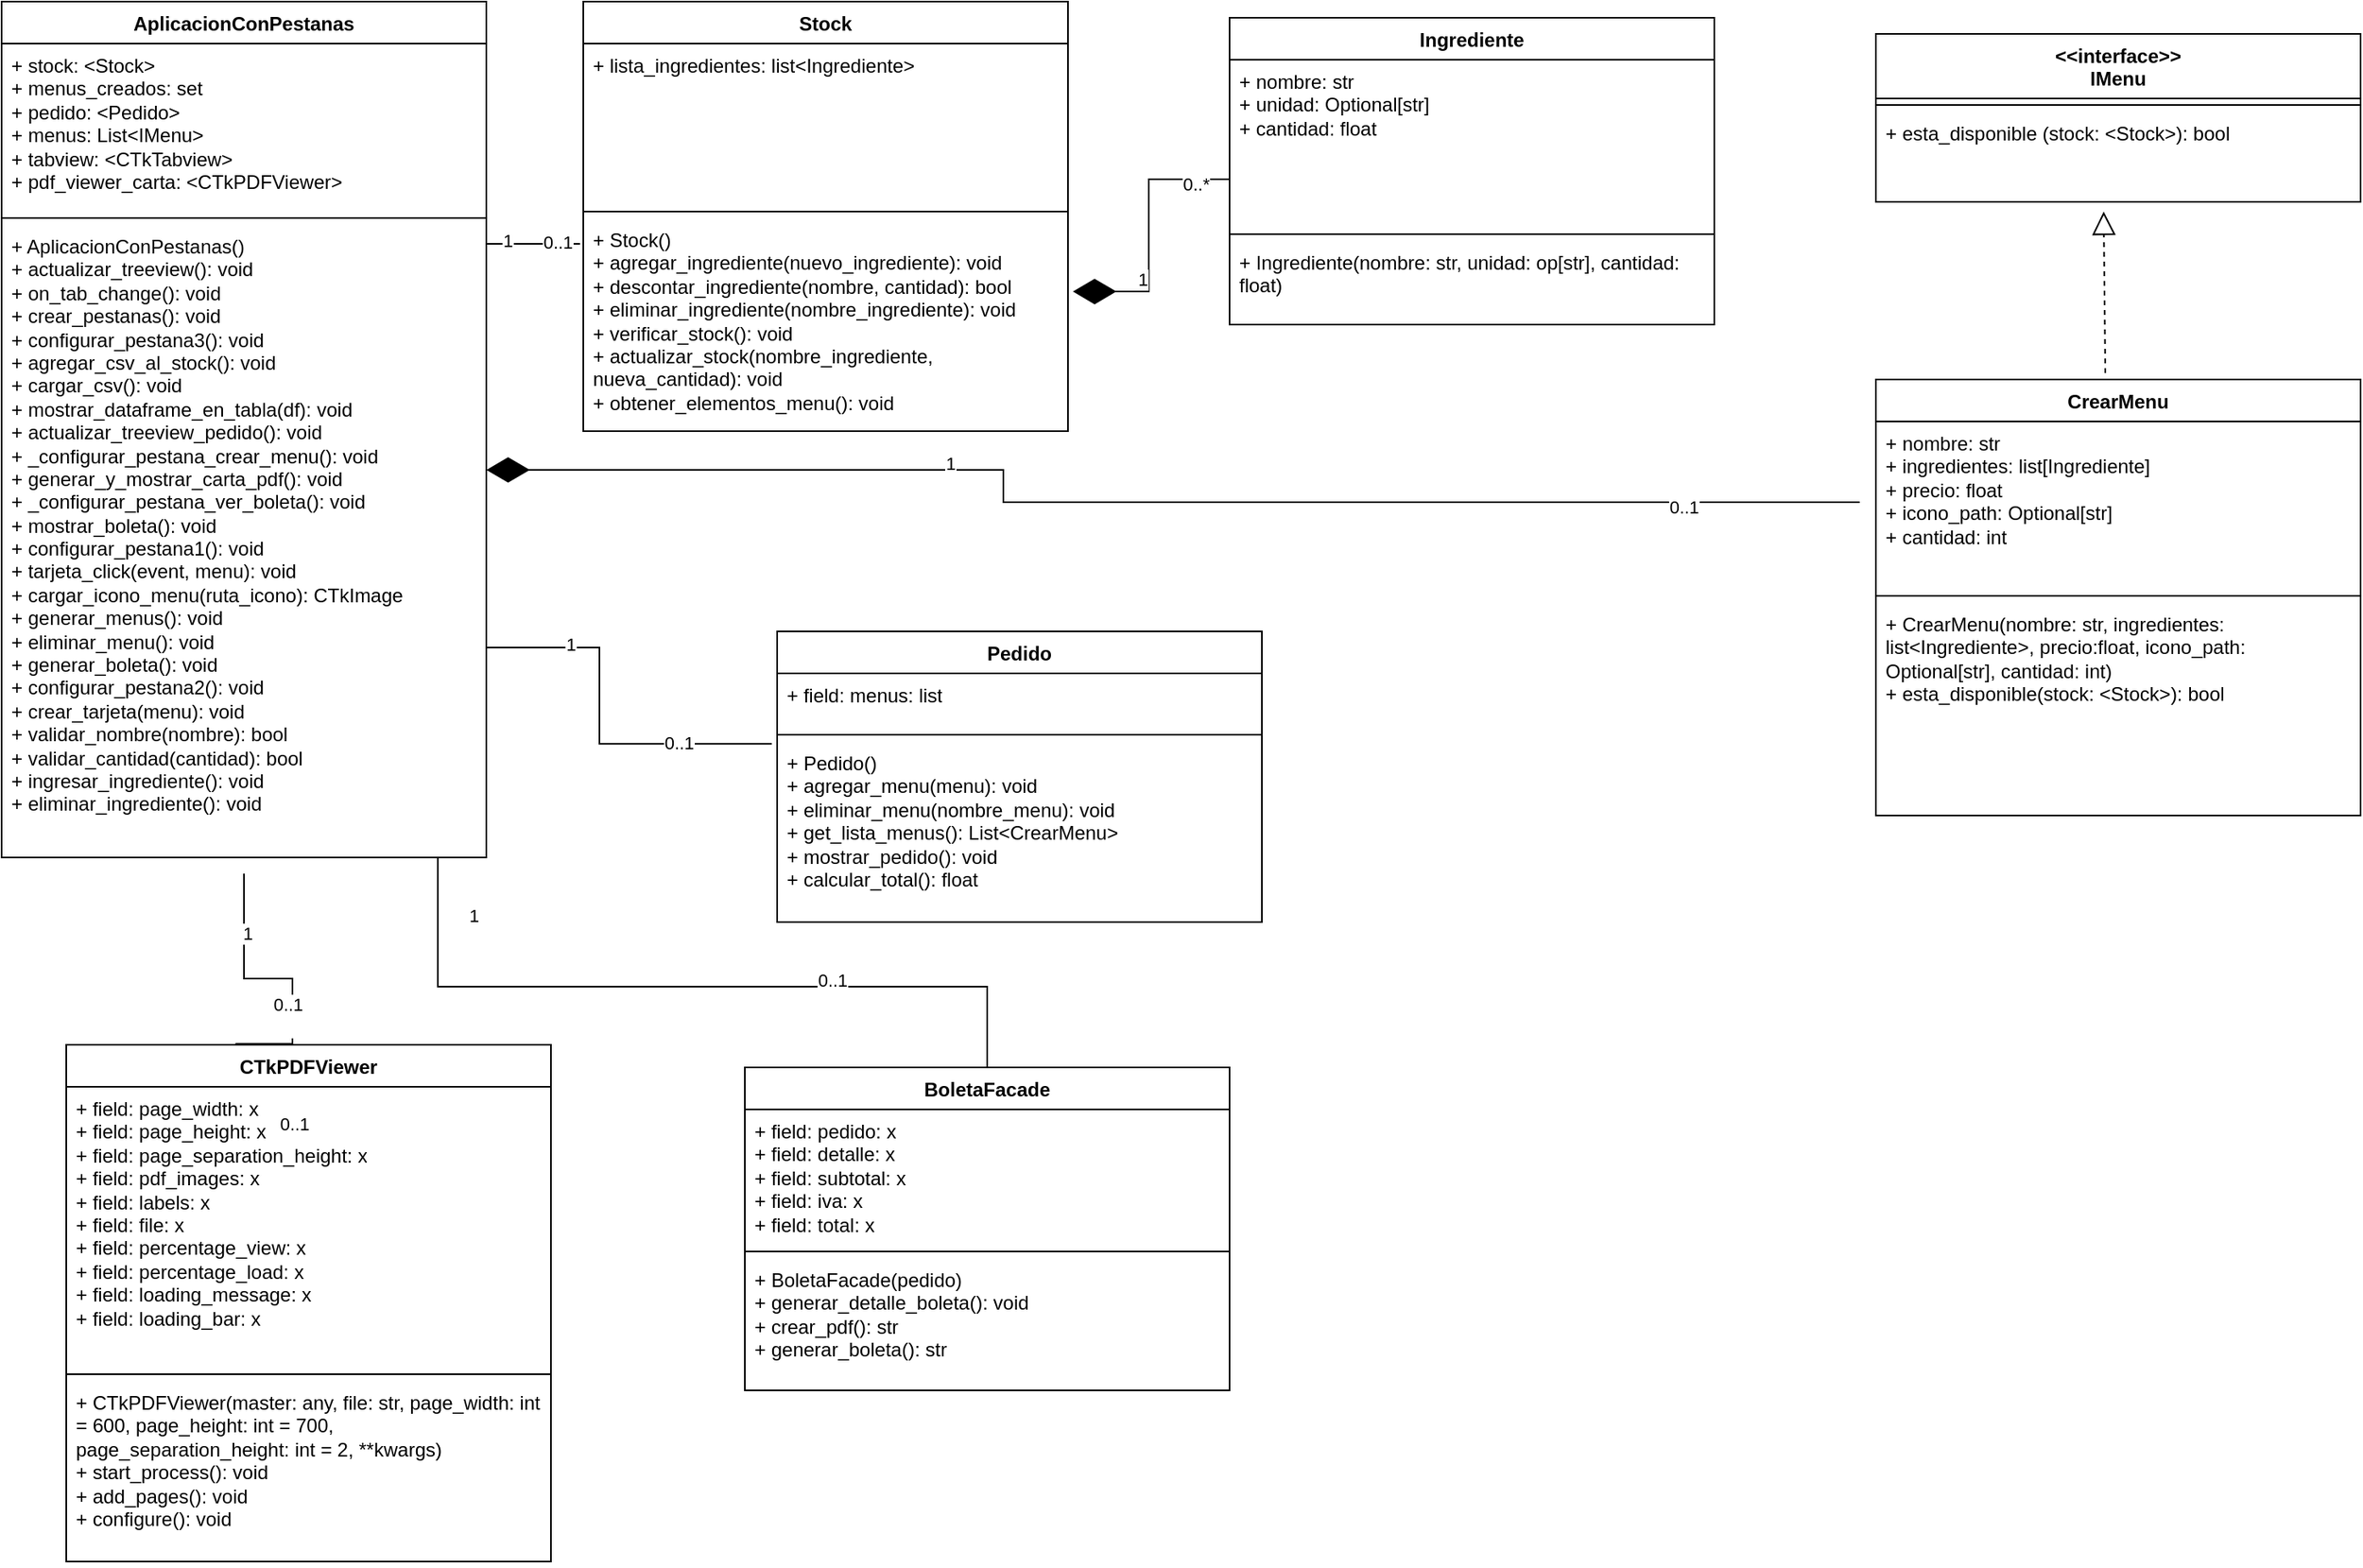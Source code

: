 <mxfile version="28.2.2">
  <diagram name="Página-1" id="JquEsQnaYK0wup04stOa">
    <mxGraphModel dx="1281" dy="561" grid="1" gridSize="10" guides="1" tooltips="1" connect="1" arrows="1" fold="1" page="1" pageScale="1" pageWidth="827" pageHeight="1169" math="0" shadow="0">
      <root>
        <mxCell id="0" />
        <mxCell id="1" parent="0" />
        <mxCell id="YfbqZzE7eKfWQufvyOBC-1" value="AplicacionConPestanas" style="swimlane;fontStyle=1;align=center;verticalAlign=top;childLayout=stackLayout;horizontal=1;startSize=26;horizontalStack=0;resizeParent=1;resizeParentMax=0;resizeLast=0;collapsible=1;marginBottom=0;whiteSpace=wrap;html=1;" parent="1" vertex="1">
          <mxGeometry x="40" y="40" width="300" height="530" as="geometry" />
        </mxCell>
        <mxCell id="YfbqZzE7eKfWQufvyOBC-2" value="+ stock: &amp;lt;Stock&amp;gt;&lt;div&gt;+ menus_creados: set&lt;/div&gt;&lt;div&gt;+ pedido: &amp;lt;Pedido&amp;gt;&lt;/div&gt;&lt;div&gt;+ menus: List&amp;lt;IMenu&amp;gt;&lt;/div&gt;&lt;div&gt;+ tabview: &amp;lt;CTkTabview&amp;gt;&lt;/div&gt;&lt;div&gt;+ pdf_viewer_carta: &amp;lt;CTkPDFViewer&amp;gt;&lt;/div&gt;" style="text;strokeColor=none;fillColor=none;align=left;verticalAlign=top;spacingLeft=4;spacingRight=4;overflow=hidden;rotatable=0;points=[[0,0.5],[1,0.5]];portConstraint=eastwest;whiteSpace=wrap;html=1;" parent="YfbqZzE7eKfWQufvyOBC-1" vertex="1">
          <mxGeometry y="26" width="300" height="104" as="geometry" />
        </mxCell>
        <mxCell id="YfbqZzE7eKfWQufvyOBC-3" value="" style="line;strokeWidth=1;fillColor=none;align=left;verticalAlign=middle;spacingTop=-1;spacingLeft=3;spacingRight=3;rotatable=0;labelPosition=right;points=[];portConstraint=eastwest;strokeColor=inherit;" parent="YfbqZzE7eKfWQufvyOBC-1" vertex="1">
          <mxGeometry y="130" width="300" height="8" as="geometry" />
        </mxCell>
        <mxCell id="YfbqZzE7eKfWQufvyOBC-4" value="&lt;div&gt;+ AplicacionConPestanas()&lt;br&gt;+ actualizar_treeview(): void&lt;/div&gt;&lt;div&gt;+ on_tab_change(): void&lt;/div&gt;&lt;div&gt;+ crear_pestanas(): void&lt;/div&gt;&lt;div&gt;+ configurar_pestana3(): void&lt;/div&gt;&lt;div&gt;+ agregar_csv_al_stock(): void&lt;/div&gt;&lt;div&gt;+ cargar_csv(): void&lt;/div&gt;&lt;div&gt;+ mostrar_dataframe_en_tabla(df): void&lt;/div&gt;&lt;div&gt;+ actualizar_treeview_pedido(): void&lt;/div&gt;&lt;div&gt;+ _configurar_pestana_crear_menu(): void&lt;/div&gt;&lt;div&gt;+ generar_y_mostrar_carta_pdf(): void&lt;/div&gt;&lt;div&gt;+ _configurar_pestana_ver_boleta(): void&lt;/div&gt;&lt;div&gt;+ mostrar_boleta(): void&lt;/div&gt;&lt;div&gt;+ configurar_pestana1(): void&lt;/div&gt;&lt;div&gt;+ tarjeta_click(event, menu): void&lt;/div&gt;&lt;div&gt;+ cargar_icono_menu(ruta_icono): CTkImage&lt;/div&gt;&lt;div&gt;+ generar_menus(): void&lt;/div&gt;&lt;div&gt;+ eliminar_menu(): void&lt;/div&gt;&lt;div&gt;+ generar_boleta(): void&lt;/div&gt;&lt;div&gt;+ configurar_pestana2(): void&lt;/div&gt;&lt;div&gt;+ crear_tarjeta(menu): void&lt;/div&gt;&lt;div&gt;+ validar_nombre(nombre): bool&lt;/div&gt;&lt;div&gt;+ validar_cantidad(cantidad): bool&lt;/div&gt;&lt;div&gt;+ ingresar_ingrediente(): void&lt;/div&gt;&lt;div&gt;+ eliminar_ingrediente(): void&lt;/div&gt;" style="text;strokeColor=none;fillColor=none;align=left;verticalAlign=top;spacingLeft=4;spacingRight=4;overflow=hidden;rotatable=0;points=[[0,0.5],[1,0.5]];portConstraint=eastwest;whiteSpace=wrap;html=1;" parent="YfbqZzE7eKfWQufvyOBC-1" vertex="1">
          <mxGeometry y="138" width="300" height="392" as="geometry" />
        </mxCell>
        <mxCell id="YfbqZzE7eKfWQufvyOBC-37" value="Stock" style="swimlane;fontStyle=1;align=center;verticalAlign=top;childLayout=stackLayout;horizontal=1;startSize=26;horizontalStack=0;resizeParent=1;resizeParentMax=0;resizeLast=0;collapsible=1;marginBottom=0;whiteSpace=wrap;html=1;" parent="1" vertex="1">
          <mxGeometry x="400" y="40" width="300" height="266" as="geometry" />
        </mxCell>
        <mxCell id="YfbqZzE7eKfWQufvyOBC-38" value="+ lista_ingredientes: list&amp;lt;Ingrediente&amp;gt;" style="text;strokeColor=none;fillColor=none;align=left;verticalAlign=top;spacingLeft=4;spacingRight=4;overflow=hidden;rotatable=0;points=[[0,0.5],[1,0.5]];portConstraint=eastwest;whiteSpace=wrap;html=1;" parent="YfbqZzE7eKfWQufvyOBC-37" vertex="1">
          <mxGeometry y="26" width="300" height="100" as="geometry" />
        </mxCell>
        <mxCell id="YfbqZzE7eKfWQufvyOBC-39" value="" style="line;strokeWidth=1;fillColor=none;align=left;verticalAlign=middle;spacingTop=-1;spacingLeft=3;spacingRight=3;rotatable=0;labelPosition=right;points=[];portConstraint=eastwest;strokeColor=inherit;" parent="YfbqZzE7eKfWQufvyOBC-37" vertex="1">
          <mxGeometry y="126" width="300" height="8" as="geometry" />
        </mxCell>
        <mxCell id="e_fzwD4A2OKGm_8dh4BB-22" value="" style="endArrow=none;html=1;rounded=0;" edge="1" parent="YfbqZzE7eKfWQufvyOBC-37">
          <mxGeometry relative="1" as="geometry">
            <mxPoint x="-60" y="150" as="sourcePoint" />
            <mxPoint x="-2" y="150" as="targetPoint" />
          </mxGeometry>
        </mxCell>
        <mxCell id="e_fzwD4A2OKGm_8dh4BB-25" value="1" style="edgeLabel;html=1;align=center;verticalAlign=middle;resizable=0;points=[];" vertex="1" connectable="0" parent="e_fzwD4A2OKGm_8dh4BB-22">
          <mxGeometry x="-0.566" y="2" relative="1" as="geometry">
            <mxPoint as="offset" />
          </mxGeometry>
        </mxCell>
        <mxCell id="e_fzwD4A2OKGm_8dh4BB-27" value="0..1" style="edgeLabel;html=1;align=center;verticalAlign=middle;resizable=0;points=[];" vertex="1" connectable="0" parent="e_fzwD4A2OKGm_8dh4BB-22">
          <mxGeometry x="0.51" y="1" relative="1" as="geometry">
            <mxPoint as="offset" />
          </mxGeometry>
        </mxCell>
        <mxCell id="YfbqZzE7eKfWQufvyOBC-40" value="&lt;div&gt;+ Stock()&lt;br&gt;+ agregar_ingrediente(nuevo_ingrediente): void&lt;/div&gt;&lt;div&gt;+ descontar_ingrediente(nombre, cantidad): bool&lt;/div&gt;&lt;div&gt;+ eliminar_ingrediente(nombre_ingrediente): void&lt;/div&gt;&lt;div&gt;+ verificar_stock(): void&lt;/div&gt;&lt;div&gt;+ actualizar_stock(nombre_ingrediente, nueva_cantidad): void&lt;/div&gt;&lt;div&gt;+ obtener_elementos_menu(): void&lt;/div&gt;" style="text;strokeColor=none;fillColor=none;align=left;verticalAlign=top;spacingLeft=4;spacingRight=4;overflow=hidden;rotatable=0;points=[[0,0.5],[1,0.5]];portConstraint=eastwest;whiteSpace=wrap;html=1;" parent="YfbqZzE7eKfWQufvyOBC-37" vertex="1">
          <mxGeometry y="134" width="300" height="132" as="geometry" />
        </mxCell>
        <mxCell id="YfbqZzE7eKfWQufvyOBC-41" value="Pedido" style="swimlane;fontStyle=1;align=center;verticalAlign=top;childLayout=stackLayout;horizontal=1;startSize=26;horizontalStack=0;resizeParent=1;resizeParentMax=0;resizeLast=0;collapsible=1;marginBottom=0;whiteSpace=wrap;html=1;" parent="1" vertex="1">
          <mxGeometry x="520" y="430" width="300" height="180" as="geometry" />
        </mxCell>
        <mxCell id="YfbqZzE7eKfWQufvyOBC-42" value="+ field: menus: list" style="text;strokeColor=none;fillColor=none;align=left;verticalAlign=top;spacingLeft=4;spacingRight=4;overflow=hidden;rotatable=0;points=[[0,0.5],[1,0.5]];portConstraint=eastwest;whiteSpace=wrap;html=1;" parent="YfbqZzE7eKfWQufvyOBC-41" vertex="1">
          <mxGeometry y="26" width="300" height="34" as="geometry" />
        </mxCell>
        <mxCell id="YfbqZzE7eKfWQufvyOBC-43" value="" style="line;strokeWidth=1;fillColor=none;align=left;verticalAlign=middle;spacingTop=-1;spacingLeft=3;spacingRight=3;rotatable=0;labelPosition=right;points=[];portConstraint=eastwest;strokeColor=inherit;" parent="YfbqZzE7eKfWQufvyOBC-41" vertex="1">
          <mxGeometry y="60" width="300" height="8" as="geometry" />
        </mxCell>
        <mxCell id="YfbqZzE7eKfWQufvyOBC-44" value="&lt;div&gt;+ Pedido()&lt;br&gt;+ agregar_menu(menu): void&lt;/div&gt;&lt;div&gt;+ eliminar_menu(nombre_menu): void&lt;/div&gt;&lt;div&gt;+ get_lista_menus(): List&amp;lt;CrearMenu&amp;gt;&lt;/div&gt;&lt;div&gt;+ mostrar_pedido(): void&lt;/div&gt;&lt;div&gt;+ calcular_total(): float&lt;/div&gt;" style="text;strokeColor=none;fillColor=none;align=left;verticalAlign=top;spacingLeft=4;spacingRight=4;overflow=hidden;rotatable=0;points=[[0,0.5],[1,0.5]];portConstraint=eastwest;whiteSpace=wrap;html=1;" parent="YfbqZzE7eKfWQufvyOBC-41" vertex="1">
          <mxGeometry y="68" width="300" height="112" as="geometry" />
        </mxCell>
        <mxCell id="YfbqZzE7eKfWQufvyOBC-45" value="Ingrediente" style="swimlane;fontStyle=1;align=center;verticalAlign=top;childLayout=stackLayout;horizontal=1;startSize=26;horizontalStack=0;resizeParent=1;resizeParentMax=0;resizeLast=0;collapsible=1;marginBottom=0;whiteSpace=wrap;html=1;" parent="1" vertex="1">
          <mxGeometry x="800" y="50" width="300" height="190" as="geometry" />
        </mxCell>
        <mxCell id="YfbqZzE7eKfWQufvyOBC-46" value="+ nombre: str&lt;div&gt;+ unidad: Optional[str]&lt;/div&gt;&lt;div&gt;+ cantidad: float&lt;/div&gt;" style="text;strokeColor=none;fillColor=none;align=left;verticalAlign=top;spacingLeft=4;spacingRight=4;overflow=hidden;rotatable=0;points=[[0,0.5],[1,0.5]];portConstraint=eastwest;whiteSpace=wrap;html=1;" parent="YfbqZzE7eKfWQufvyOBC-45" vertex="1">
          <mxGeometry y="26" width="300" height="104" as="geometry" />
        </mxCell>
        <mxCell id="YfbqZzE7eKfWQufvyOBC-47" value="" style="line;strokeWidth=1;fillColor=none;align=left;verticalAlign=middle;spacingTop=-1;spacingLeft=3;spacingRight=3;rotatable=0;labelPosition=right;points=[];portConstraint=eastwest;strokeColor=inherit;" parent="YfbqZzE7eKfWQufvyOBC-45" vertex="1">
          <mxGeometry y="130" width="300" height="8" as="geometry" />
        </mxCell>
        <mxCell id="YfbqZzE7eKfWQufvyOBC-48" value="&lt;div&gt;&lt;span style=&quot;background-color: transparent; color: light-dark(rgb(0, 0, 0), rgb(255, 255, 255));&quot;&gt;+ Ingrediente(nombre: str, unidad: op[str], cantidad: float)&lt;/span&gt;&lt;/div&gt;" style="text;strokeColor=none;fillColor=none;align=left;verticalAlign=top;spacingLeft=4;spacingRight=4;overflow=hidden;rotatable=0;points=[[0,0.5],[1,0.5]];portConstraint=eastwest;whiteSpace=wrap;html=1;" parent="YfbqZzE7eKfWQufvyOBC-45" vertex="1">
          <mxGeometry y="138" width="300" height="52" as="geometry" />
        </mxCell>
        <mxCell id="YfbqZzE7eKfWQufvyOBC-49" value="&lt;div&gt;&amp;lt;&amp;lt;interface&amp;gt;&amp;gt;&lt;/div&gt;IMenu" style="swimlane;fontStyle=1;align=center;verticalAlign=top;childLayout=stackLayout;horizontal=1;startSize=40;horizontalStack=0;resizeParent=1;resizeParentMax=0;resizeLast=0;collapsible=1;marginBottom=0;whiteSpace=wrap;html=1;" parent="1" vertex="1">
          <mxGeometry x="1200" y="60" width="300" height="104" as="geometry" />
        </mxCell>
        <mxCell id="YfbqZzE7eKfWQufvyOBC-51" value="" style="line;strokeWidth=1;fillColor=none;align=left;verticalAlign=middle;spacingTop=-1;spacingLeft=3;spacingRight=3;rotatable=0;labelPosition=right;points=[];portConstraint=eastwest;strokeColor=inherit;" parent="YfbqZzE7eKfWQufvyOBC-49" vertex="1">
          <mxGeometry y="40" width="300" height="8" as="geometry" />
        </mxCell>
        <mxCell id="YfbqZzE7eKfWQufvyOBC-50" value="+ esta_disponible (stock: &amp;lt;Stock&amp;gt;): bool" style="text;strokeColor=none;fillColor=none;align=left;verticalAlign=top;spacingLeft=4;spacingRight=4;overflow=hidden;rotatable=0;points=[[0,0.5],[1,0.5]];portConstraint=eastwest;whiteSpace=wrap;html=1;" parent="YfbqZzE7eKfWQufvyOBC-49" vertex="1">
          <mxGeometry y="48" width="300" height="56" as="geometry" />
        </mxCell>
        <mxCell id="YfbqZzE7eKfWQufvyOBC-53" value="CrearMenu" style="swimlane;fontStyle=1;align=center;verticalAlign=top;childLayout=stackLayout;horizontal=1;startSize=26;horizontalStack=0;resizeParent=1;resizeParentMax=0;resizeLast=0;collapsible=1;marginBottom=0;whiteSpace=wrap;html=1;" parent="1" vertex="1">
          <mxGeometry x="1200" y="274" width="300" height="270" as="geometry" />
        </mxCell>
        <mxCell id="YfbqZzE7eKfWQufvyOBC-54" value="+ nombre: str&lt;div&gt;+ ingredientes: list[Ingrediente]&lt;/div&gt;&lt;div&gt;+ precio: float&lt;/div&gt;&lt;div&gt;+ icono_path: Optional[str]&lt;/div&gt;&lt;div&gt;+ cantidad: int&lt;/div&gt;" style="text;strokeColor=none;fillColor=none;align=left;verticalAlign=top;spacingLeft=4;spacingRight=4;overflow=hidden;rotatable=0;points=[[0,0.5],[1,0.5]];portConstraint=eastwest;whiteSpace=wrap;html=1;" parent="YfbqZzE7eKfWQufvyOBC-53" vertex="1">
          <mxGeometry y="26" width="300" height="104" as="geometry" />
        </mxCell>
        <mxCell id="YfbqZzE7eKfWQufvyOBC-55" value="" style="line;strokeWidth=1;fillColor=none;align=left;verticalAlign=middle;spacingTop=-1;spacingLeft=3;spacingRight=3;rotatable=0;labelPosition=right;points=[];portConstraint=eastwest;strokeColor=inherit;" parent="YfbqZzE7eKfWQufvyOBC-53" vertex="1">
          <mxGeometry y="130" width="300" height="8" as="geometry" />
        </mxCell>
        <mxCell id="YfbqZzE7eKfWQufvyOBC-56" value="&lt;div&gt;+ CrearMenu(nombre: str, ingredientes: list&amp;lt;Ingrediente&amp;gt;, precio:float, icono_path: Optional[str], cantidad: int)&lt;/div&gt;&lt;div&gt;+&amp;nbsp;&lt;span style=&quot;background-color: transparent; color: light-dark(rgb(0, 0, 0), rgb(255, 255, 255));&quot;&gt;esta_disponible(stock: &amp;lt;Stock&amp;gt;): bool&lt;/span&gt;&lt;/div&gt;" style="text;strokeColor=none;fillColor=none;align=left;verticalAlign=top;spacingLeft=4;spacingRight=4;overflow=hidden;rotatable=0;points=[[0,0.5],[1,0.5]];portConstraint=eastwest;whiteSpace=wrap;html=1;" parent="YfbqZzE7eKfWQufvyOBC-53" vertex="1">
          <mxGeometry y="138" width="300" height="132" as="geometry" />
        </mxCell>
        <mxCell id="YfbqZzE7eKfWQufvyOBC-57" value="CTkPDFViewer" style="swimlane;fontStyle=1;align=center;verticalAlign=top;childLayout=stackLayout;horizontal=1;startSize=26;horizontalStack=0;resizeParent=1;resizeParentMax=0;resizeLast=0;collapsible=1;marginBottom=0;whiteSpace=wrap;html=1;" parent="1" vertex="1">
          <mxGeometry x="80" y="686" width="300" height="320" as="geometry" />
        </mxCell>
        <mxCell id="YfbqZzE7eKfWQufvyOBC-58" value="+ field: page_width: x&lt;div&gt;+ field: page_height: x&lt;/div&gt;&lt;div&gt;+ field: page_separation_height: x&lt;/div&gt;&lt;div&gt;+ field: pdf_images: x&lt;/div&gt;&lt;div&gt;+ field: labels: x&lt;/div&gt;&lt;div&gt;+ field: file: x&lt;/div&gt;&lt;div&gt;+ field: percentage_view: x&lt;/div&gt;&lt;div&gt;+ field: percentage_load: x&lt;/div&gt;&lt;div&gt;+ field: loading_message: x&lt;/div&gt;&lt;div&gt;+ field: loading_bar: x&lt;/div&gt;" style="text;strokeColor=none;fillColor=none;align=left;verticalAlign=top;spacingLeft=4;spacingRight=4;overflow=hidden;rotatable=0;points=[[0,0.5],[1,0.5]];portConstraint=eastwest;whiteSpace=wrap;html=1;" parent="YfbqZzE7eKfWQufvyOBC-57" vertex="1">
          <mxGeometry y="26" width="300" height="174" as="geometry" />
        </mxCell>
        <mxCell id="YfbqZzE7eKfWQufvyOBC-59" value="" style="line;strokeWidth=1;fillColor=none;align=left;verticalAlign=middle;spacingTop=-1;spacingLeft=3;spacingRight=3;rotatable=0;labelPosition=right;points=[];portConstraint=eastwest;strokeColor=inherit;" parent="YfbqZzE7eKfWQufvyOBC-57" vertex="1">
          <mxGeometry y="200" width="300" height="8" as="geometry" />
        </mxCell>
        <mxCell id="YfbqZzE7eKfWQufvyOBC-60" value="&lt;div&gt;+ CTkPDFViewer(master: any, file: str, page_width: int = 600, page_height: int = 700, page_separation_height: int = 2, **kwargs)&lt;br&gt;+ start_process(): void&lt;span style=&quot;background-color: transparent; color: light-dark(rgb(0, 0, 0), rgb(255, 255, 255));&quot;&gt;&lt;/span&gt;&lt;/div&gt;&lt;div&gt;+ add_pages(): void&lt;/div&gt;&lt;div&gt;+ configure(): void&lt;/div&gt;" style="text;strokeColor=none;fillColor=none;align=left;verticalAlign=top;spacingLeft=4;spacingRight=4;overflow=hidden;rotatable=0;points=[[0,0.5],[1,0.5]];portConstraint=eastwest;whiteSpace=wrap;html=1;" parent="YfbqZzE7eKfWQufvyOBC-57" vertex="1">
          <mxGeometry y="208" width="300" height="112" as="geometry" />
        </mxCell>
        <mxCell id="YfbqZzE7eKfWQufvyOBC-61" value="BoletaFacade" style="swimlane;fontStyle=1;align=center;verticalAlign=top;childLayout=stackLayout;horizontal=1;startSize=26;horizontalStack=0;resizeParent=1;resizeParentMax=0;resizeLast=0;collapsible=1;marginBottom=0;whiteSpace=wrap;html=1;" parent="1" vertex="1">
          <mxGeometry x="500" y="700" width="300" height="200" as="geometry" />
        </mxCell>
        <mxCell id="YfbqZzE7eKfWQufvyOBC-62" value="+ field: pedido: x&lt;div&gt;+ field: detalle: x&lt;/div&gt;&lt;div&gt;+ field: subtotal: x&lt;/div&gt;&lt;div&gt;+ field: iva: x&lt;/div&gt;&lt;div&gt;+ field: total: x&lt;/div&gt;" style="text;strokeColor=none;fillColor=none;align=left;verticalAlign=top;spacingLeft=4;spacingRight=4;overflow=hidden;rotatable=0;points=[[0,0.5],[1,0.5]];portConstraint=eastwest;whiteSpace=wrap;html=1;" parent="YfbqZzE7eKfWQufvyOBC-61" vertex="1">
          <mxGeometry y="26" width="300" height="84" as="geometry" />
        </mxCell>
        <mxCell id="YfbqZzE7eKfWQufvyOBC-63" value="" style="line;strokeWidth=1;fillColor=none;align=left;verticalAlign=middle;spacingTop=-1;spacingLeft=3;spacingRight=3;rotatable=0;labelPosition=right;points=[];portConstraint=eastwest;strokeColor=inherit;" parent="YfbqZzE7eKfWQufvyOBC-61" vertex="1">
          <mxGeometry y="110" width="300" height="8" as="geometry" />
        </mxCell>
        <mxCell id="YfbqZzE7eKfWQufvyOBC-64" value="&lt;div&gt;+ BoletaFacade(pedido)&lt;br&gt;+ generar_detalle_boleta(): void&lt;span style=&quot;background-color: transparent; color: light-dark(rgb(0, 0, 0), rgb(255, 255, 255));&quot;&gt;&lt;/span&gt;&lt;/div&gt;&lt;div&gt;+ crear_pdf(): str&lt;/div&gt;&lt;div&gt;+ generar_boleta(): str&lt;/div&gt;" style="text;strokeColor=none;fillColor=none;align=left;verticalAlign=top;spacingLeft=4;spacingRight=4;overflow=hidden;rotatable=0;points=[[0,0.5],[1,0.5]];portConstraint=eastwest;whiteSpace=wrap;html=1;" parent="YfbqZzE7eKfWQufvyOBC-61" vertex="1">
          <mxGeometry y="118" width="300" height="82" as="geometry" />
        </mxCell>
        <mxCell id="e_fzwD4A2OKGm_8dh4BB-14" value="" style="endArrow=diamondThin;endFill=1;endSize=24;html=1;rounded=0;entryX=1.01;entryY=0.345;entryDx=0;entryDy=0;entryPerimeter=0;exitX=-0.001;exitY=0.712;exitDx=0;exitDy=0;exitPerimeter=0;edgeStyle=orthogonalEdgeStyle;" edge="1" parent="1" source="YfbqZzE7eKfWQufvyOBC-46" target="YfbqZzE7eKfWQufvyOBC-40">
          <mxGeometry width="160" relative="1" as="geometry">
            <mxPoint x="792" y="117" as="sourcePoint" />
            <mxPoint x="730" y="233" as="targetPoint" />
          </mxGeometry>
        </mxCell>
        <mxCell id="e_fzwD4A2OKGm_8dh4BB-15" value="1" style="edgeLabel;html=1;align=center;verticalAlign=middle;resizable=0;points=[];" vertex="1" connectable="0" parent="e_fzwD4A2OKGm_8dh4BB-14">
          <mxGeometry x="0.341" y="-4" relative="1" as="geometry">
            <mxPoint as="offset" />
          </mxGeometry>
        </mxCell>
        <mxCell id="e_fzwD4A2OKGm_8dh4BB-16" value="0..*" style="edgeLabel;html=1;align=center;verticalAlign=middle;resizable=0;points=[];" vertex="1" connectable="0" parent="e_fzwD4A2OKGm_8dh4BB-14">
          <mxGeometry x="-0.748" y="3" relative="1" as="geometry">
            <mxPoint as="offset" />
          </mxGeometry>
        </mxCell>
        <mxCell id="e_fzwD4A2OKGm_8dh4BB-18" value="" style="endArrow=block;dashed=1;endFill=0;endSize=12;html=1;rounded=0;" edge="1" parent="1">
          <mxGeometry width="160" relative="1" as="geometry">
            <mxPoint x="1342" y="270" as="sourcePoint" />
            <mxPoint x="1341" y="170" as="targetPoint" />
          </mxGeometry>
        </mxCell>
        <mxCell id="e_fzwD4A2OKGm_8dh4BB-19" value="" style="endArrow=diamondThin;endFill=1;endSize=24;html=1;rounded=0;edgeStyle=orthogonalEdgeStyle;" edge="1" parent="1">
          <mxGeometry width="160" relative="1" as="geometry">
            <mxPoint x="1190" y="350" as="sourcePoint" />
            <mxPoint x="340" y="330" as="targetPoint" />
            <Array as="points">
              <mxPoint x="660" y="330" />
            </Array>
          </mxGeometry>
        </mxCell>
        <mxCell id="e_fzwD4A2OKGm_8dh4BB-20" value="1" style="edgeLabel;html=1;align=center;verticalAlign=middle;resizable=0;points=[];" vertex="1" connectable="0" parent="e_fzwD4A2OKGm_8dh4BB-19">
          <mxGeometry x="0.341" y="-4" relative="1" as="geometry">
            <mxPoint as="offset" />
          </mxGeometry>
        </mxCell>
        <mxCell id="e_fzwD4A2OKGm_8dh4BB-21" value="0..1" style="edgeLabel;html=1;align=center;verticalAlign=middle;resizable=0;points=[];" vertex="1" connectable="0" parent="e_fzwD4A2OKGm_8dh4BB-19">
          <mxGeometry x="-0.748" y="3" relative="1" as="geometry">
            <mxPoint as="offset" />
          </mxGeometry>
        </mxCell>
        <mxCell id="e_fzwD4A2OKGm_8dh4BB-29" value="" style="endArrow=none;html=1;rounded=0;entryX=-0.011;entryY=0.014;entryDx=0;entryDy=0;entryPerimeter=0;edgeStyle=orthogonalEdgeStyle;" edge="1" parent="1" target="YfbqZzE7eKfWQufvyOBC-44">
          <mxGeometry relative="1" as="geometry">
            <mxPoint x="340" y="440" as="sourcePoint" />
            <mxPoint x="398" y="440" as="targetPoint" />
            <Array as="points">
              <mxPoint x="410" y="440" />
              <mxPoint x="410" y="500" />
            </Array>
          </mxGeometry>
        </mxCell>
        <mxCell id="e_fzwD4A2OKGm_8dh4BB-30" value="1" style="edgeLabel;html=1;align=center;verticalAlign=middle;resizable=0;points=[];" vertex="1" connectable="0" parent="e_fzwD4A2OKGm_8dh4BB-29">
          <mxGeometry x="-0.566" y="2" relative="1" as="geometry">
            <mxPoint as="offset" />
          </mxGeometry>
        </mxCell>
        <mxCell id="e_fzwD4A2OKGm_8dh4BB-31" value="0..1" style="edgeLabel;html=1;align=center;verticalAlign=middle;resizable=0;points=[];" vertex="1" connectable="0" parent="e_fzwD4A2OKGm_8dh4BB-29">
          <mxGeometry x="0.51" y="1" relative="1" as="geometry">
            <mxPoint as="offset" />
          </mxGeometry>
        </mxCell>
        <mxCell id="e_fzwD4A2OKGm_8dh4BB-32" value="" style="endArrow=none;html=1;rounded=0;edgeStyle=orthogonalEdgeStyle;entryX=0.349;entryY=-0.002;entryDx=0;entryDy=0;entryPerimeter=0;" edge="1" parent="1" target="YfbqZzE7eKfWQufvyOBC-57">
          <mxGeometry relative="1" as="geometry">
            <mxPoint x="190" y="580" as="sourcePoint" />
            <mxPoint x="220" y="670" as="targetPoint" />
            <Array as="points">
              <mxPoint x="190" y="645" />
              <mxPoint x="220" y="645" />
              <mxPoint x="220" y="685" />
            </Array>
          </mxGeometry>
        </mxCell>
        <mxCell id="e_fzwD4A2OKGm_8dh4BB-33" value="1" style="edgeLabel;html=1;align=center;verticalAlign=middle;resizable=0;points=[];" vertex="1" connectable="0" parent="e_fzwD4A2OKGm_8dh4BB-32">
          <mxGeometry x="-0.566" y="2" relative="1" as="geometry">
            <mxPoint as="offset" />
          </mxGeometry>
        </mxCell>
        <mxCell id="e_fzwD4A2OKGm_8dh4BB-34" value="0..1" style="edgeLabel;html=1;align=center;verticalAlign=middle;resizable=0;points=[];" vertex="1" connectable="0" parent="e_fzwD4A2OKGm_8dh4BB-32">
          <mxGeometry x="0.51" y="1" relative="1" as="geometry">
            <mxPoint y="56" as="offset" />
          </mxGeometry>
        </mxCell>
        <mxCell id="e_fzwD4A2OKGm_8dh4BB-35" value="0..1&lt;div&gt;&lt;br&gt;&lt;/div&gt;" style="edgeLabel;html=1;align=center;verticalAlign=middle;resizable=0;points=[];" vertex="1" connectable="0" parent="e_fzwD4A2OKGm_8dh4BB-32">
          <mxGeometry x="0.376" y="-3" relative="1" as="geometry">
            <mxPoint as="offset" />
          </mxGeometry>
        </mxCell>
        <mxCell id="e_fzwD4A2OKGm_8dh4BB-36" value="" style="endArrow=none;html=1;rounded=0;edgeStyle=orthogonalEdgeStyle;entryX=0.5;entryY=0;entryDx=0;entryDy=0;" edge="1" parent="1" target="YfbqZzE7eKfWQufvyOBC-61">
          <mxGeometry relative="1" as="geometry">
            <mxPoint x="310" y="570" as="sourcePoint" />
            <mxPoint x="305" y="675" as="targetPoint" />
            <Array as="points">
              <mxPoint x="310" y="650" />
              <mxPoint x="650" y="650" />
            </Array>
          </mxGeometry>
        </mxCell>
        <mxCell id="e_fzwD4A2OKGm_8dh4BB-37" value="1" style="edgeLabel;html=1;align=center;verticalAlign=middle;resizable=0;points=[];" vertex="1" connectable="0" parent="e_fzwD4A2OKGm_8dh4BB-36">
          <mxGeometry x="-0.566" y="2" relative="1" as="geometry">
            <mxPoint y="-42" as="offset" />
          </mxGeometry>
        </mxCell>
        <mxCell id="e_fzwD4A2OKGm_8dh4BB-39" value="0..1&lt;div&gt;&lt;br&gt;&lt;/div&gt;" style="edgeLabel;html=1;align=center;verticalAlign=middle;resizable=0;points=[];" vertex="1" connectable="0" parent="e_fzwD4A2OKGm_8dh4BB-36">
          <mxGeometry x="0.376" y="-3" relative="1" as="geometry">
            <mxPoint as="offset" />
          </mxGeometry>
        </mxCell>
      </root>
    </mxGraphModel>
  </diagram>
</mxfile>
